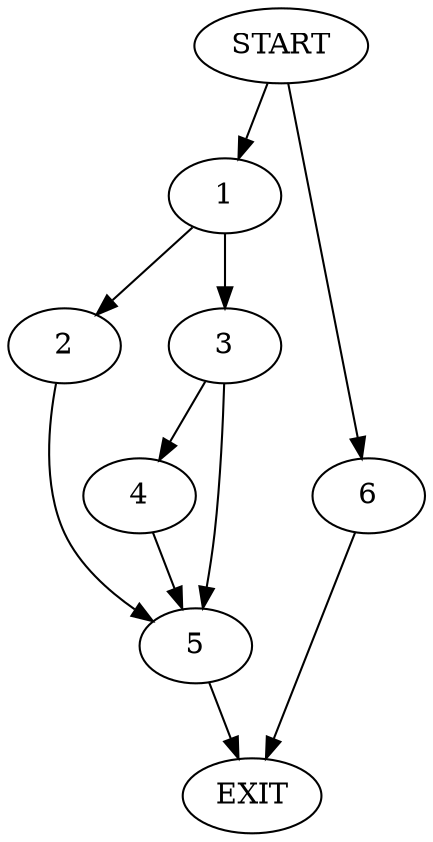 digraph {
0 [label="START"]
7 [label="EXIT"]
0 -> 1
1 -> 2
1 -> 3
3 -> 4
3 -> 5
2 -> 5
5 -> 7
4 -> 5
0 -> 6
6 -> 7
}
